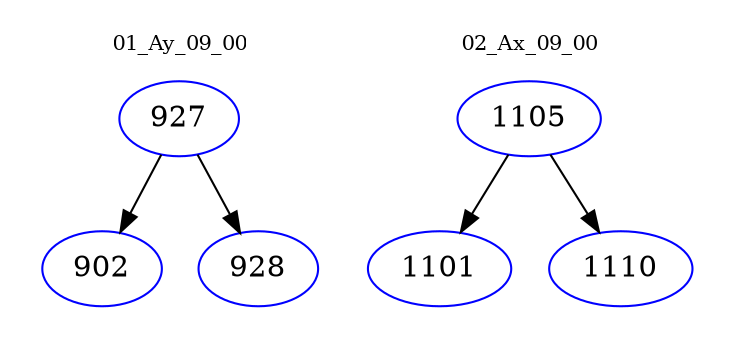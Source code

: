 digraph{
subgraph cluster_0 {
color = white
label = "01_Ay_09_00";
fontsize=10;
T0_927 [label="927", color="blue"]
T0_927 -> T0_902 [color="black"]
T0_902 [label="902", color="blue"]
T0_927 -> T0_928 [color="black"]
T0_928 [label="928", color="blue"]
}
subgraph cluster_1 {
color = white
label = "02_Ax_09_00";
fontsize=10;
T1_1105 [label="1105", color="blue"]
T1_1105 -> T1_1101 [color="black"]
T1_1101 [label="1101", color="blue"]
T1_1105 -> T1_1110 [color="black"]
T1_1110 [label="1110", color="blue"]
}
}
